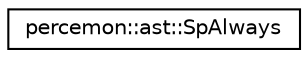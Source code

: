 digraph "Graphical Class Hierarchy"
{
 // LATEX_PDF_SIZE
  edge [fontname="Helvetica",fontsize="10",labelfontname="Helvetica",labelfontsize="10"];
  node [fontname="Helvetica",fontsize="10",shape=record];
  rankdir="LR";
  Node0 [label="percemon::ast::SpAlways",height=0.2,width=0.4,color="black", fillcolor="white", style="filled",URL="$structpercemon_1_1ast_1_1SpAlways.html",tooltip=" "];
}
